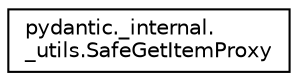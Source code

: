 digraph "Graphical Class Hierarchy"
{
 // LATEX_PDF_SIZE
  edge [fontname="Helvetica",fontsize="10",labelfontname="Helvetica",labelfontsize="10"];
  node [fontname="Helvetica",fontsize="10",shape=record];
  rankdir="LR";
  Node0 [label="pydantic._internal.\l_utils.SafeGetItemProxy",height=0.2,width=0.4,color="black", fillcolor="white", style="filled",URL="$classpydantic_1_1__internal_1_1__utils_1_1SafeGetItemProxy.html",tooltip=" "];
}
